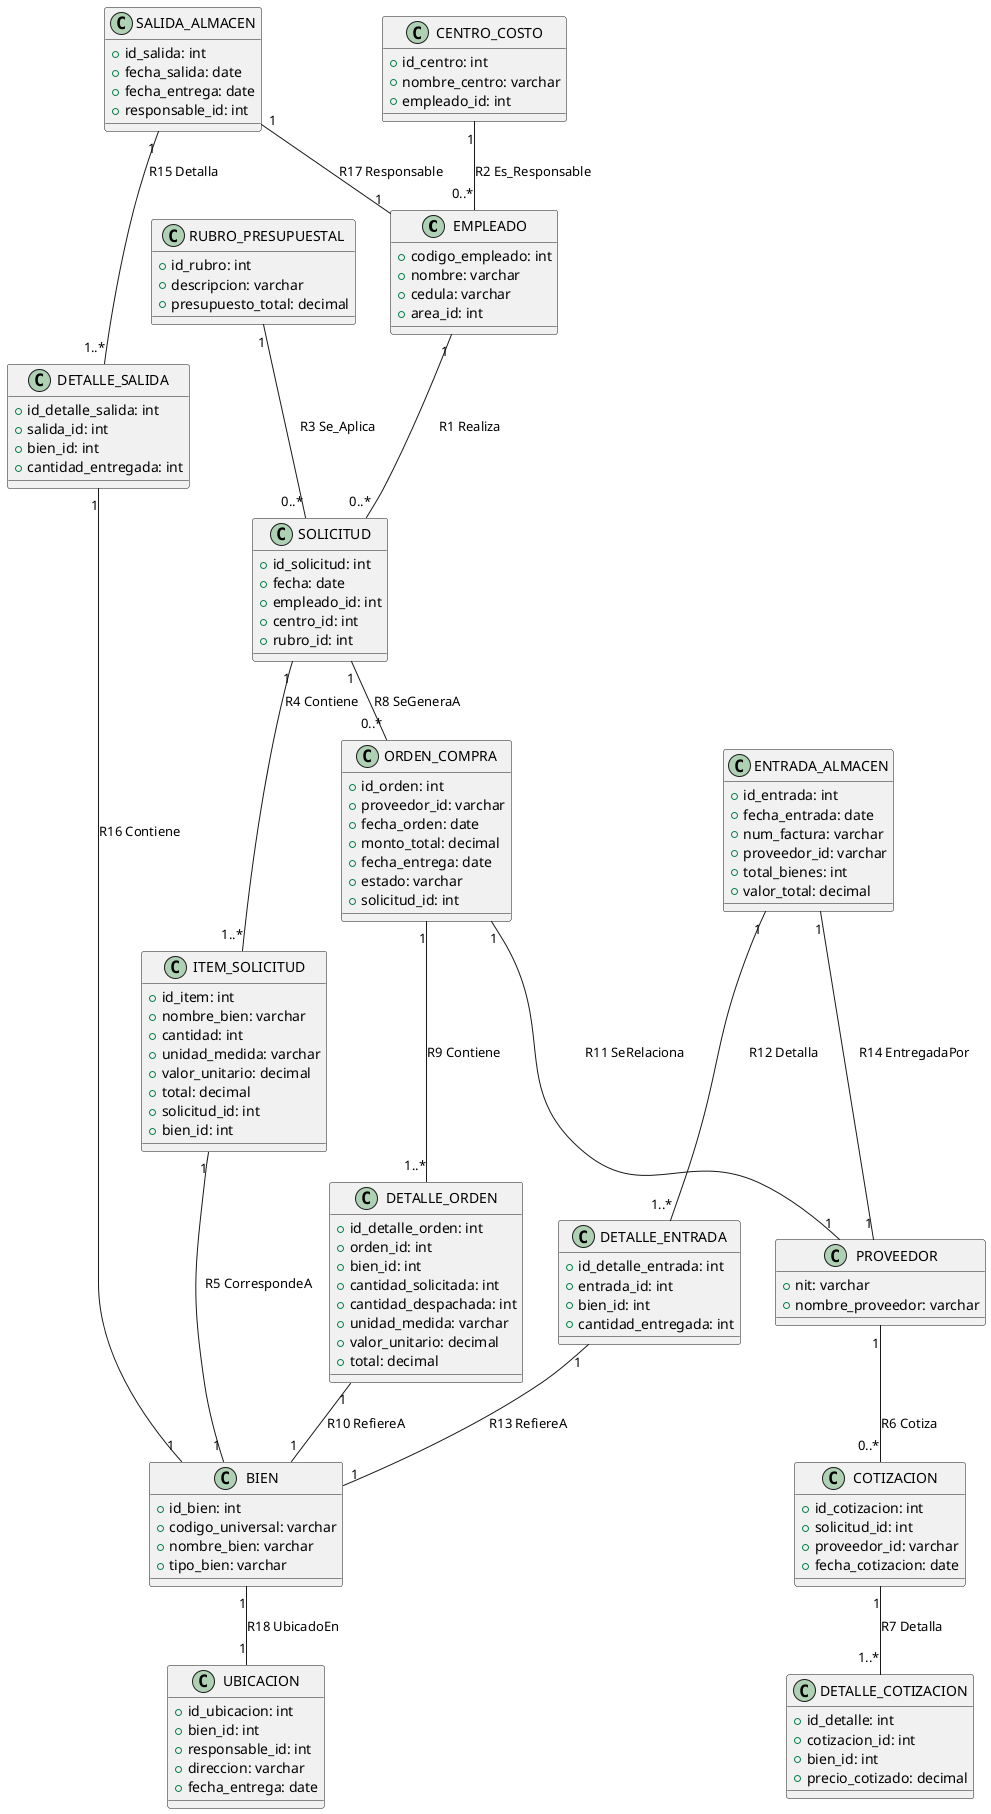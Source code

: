 @startuml

' ENTIDADES (CLASES)
class EMPLEADO {
  +codigo_empleado: int
  +nombre: varchar
  +cedula: varchar
  +area_id: int
}

class CENTRO_COSTO {
  +id_centro: int
  +nombre_centro: varchar
  +empleado_id: int
}

class RUBRO_PRESUPUESTAL {
  +id_rubro: int
  +descripcion: varchar
  +presupuesto_total: decimal
}

class SOLICITUD {
  +id_solicitud: int
  +fecha: date
  +empleado_id: int
  +centro_id: int
  +rubro_id: int
}

class ITEM_SOLICITUD {
  +id_item: int
  +nombre_bien: varchar
  +cantidad: int
  +unidad_medida: varchar
  +valor_unitario: decimal
  +total: decimal
  +solicitud_id: int
  +bien_id: int
}

class BIEN {
  +id_bien: int
  +codigo_universal: varchar
  +nombre_bien: varchar
  +tipo_bien: varchar
}

class PROVEEDOR {
  +nit: varchar
  +nombre_proveedor: varchar
}

class COTIZACION {
  +id_cotizacion: int
  +solicitud_id: int
  +proveedor_id: varchar
  +fecha_cotizacion: date
}

class DETALLE_COTIZACION {
  +id_detalle: int
  +cotizacion_id: int
  +bien_id: int
  +precio_cotizado: decimal
}

class ORDEN_COMPRA {
  +id_orden: int
  +proveedor_id: varchar
  +fecha_orden: date
  +monto_total: decimal
  +fecha_entrega: date
  +estado: varchar
  +solicitud_id: int
}

class DETALLE_ORDEN {
  +id_detalle_orden: int
  +orden_id: int
  +bien_id: int
  +cantidad_solicitada: int
  +cantidad_despachada: int
  +unidad_medida: varchar
  +valor_unitario: decimal
  +total: decimal
}

class ENTRADA_ALMACEN {
  +id_entrada: int
  +fecha_entrada: date
  +num_factura: varchar
  +proveedor_id: varchar
  +total_bienes: int
  +valor_total: decimal
}

class DETALLE_ENTRADA {
  +id_detalle_entrada: int
  +entrada_id: int
  +bien_id: int
  +cantidad_entregada: int
}

class SALIDA_ALMACEN {
  +id_salida: int
  +fecha_salida: date
  +fecha_entrega: date
  +responsable_id: int
}

class DETALLE_SALIDA {
  +id_detalle_salida: int
  +salida_id: int
  +bien_id: int
  +cantidad_entregada: int
}

class UBICACION {
  +id_ubicacion: int
  +bien_id: int
  +responsable_id: int
  +direccion: varchar
  +fecha_entrega: date
}

' RELACIONES (exactamente como las definiste)
EMPLEADO "1" -- "0..*" SOLICITUD : R1 Realiza
CENTRO_COSTO "1" -- "0..*" EMPLEADO : R2 Es_Responsable
RUBRO_PRESUPUESTAL "1" -- "0..*" SOLICITUD : R3 Se_Aplica
SOLICITUD "1" -- "1..*" ITEM_SOLICITUD : R4 Contiene
ITEM_SOLICITUD "1" -- "1" BIEN : R5 CorrespondeA
PROVEEDOR "1" -- "0..*" COTIZACION : R6 Cotiza
COTIZACION "1" -- "1..*" DETALLE_COTIZACION : R7 Detalla
SOLICITUD "1" -- "0..*" ORDEN_COMPRA : R8 SeGeneraA
ORDEN_COMPRA "1" -- "1..*" DETALLE_ORDEN : R9 Contiene
DETALLE_ORDEN "1" -- "1" BIEN : R10 RefiereA
ORDEN_COMPRA "1" -- "1" PROVEEDOR : R11 SeRelaciona
ENTRADA_ALMACEN "1" -- "1..*" DETALLE_ENTRADA : R12 Detalla
DETALLE_ENTRADA "1" -- "1" BIEN : R13 RefiereA
ENTRADA_ALMACEN "1" -- "1" PROVEEDOR : R14 EntregadaPor
SALIDA_ALMACEN "1" -- "1..*" DETALLE_SALIDA : R15 Detalla
DETALLE_SALIDA "1" -- "1" BIEN : R16 Contiene
SALIDA_ALMACEN "1" -- "1" EMPLEADO : R17 Responsable
BIEN "1" -- "1" UBICACION : R18 UbicadoEn

@enduml

